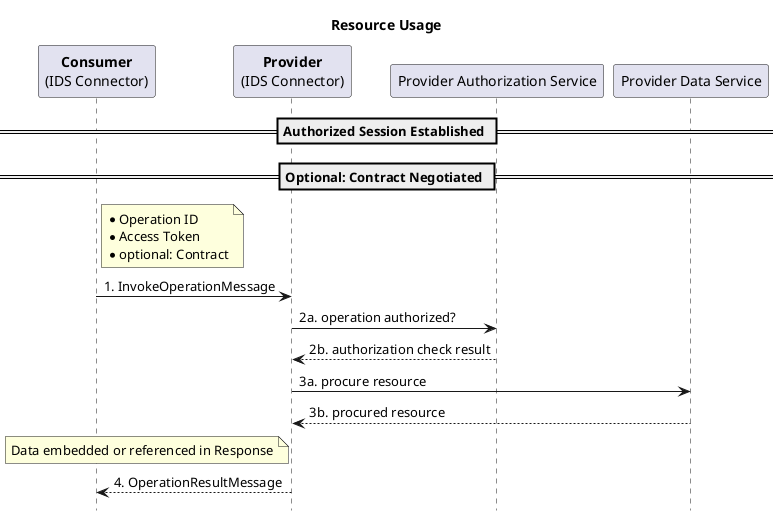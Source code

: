 @startuml

hide footbox

title Resource Usage

participant "**Consumer**\n(IDS Connector)" as C
participant "**Provider**\n(IDS Connector)" as P
participant "Provider Authorization Service" as PAS
participant "Provider Data Service" as PDS

== Authorized Session Established ==

== Optional: Contract Negotiated ==

note right of C: *Operation ID\n*Access Token\n*optional: Contract
C -> P: 1. InvokeOperationMessage

P -> PAS: 2a. operation authorized?
P <-- PAS: 2b. authorization check result

P -> PDS: 3a. procure resource
P <-- PDS: 3b. procured resource

note left of P: Data embedded or referenced in Response
C <-- P: 4. OperationResultMessage

@enduml
